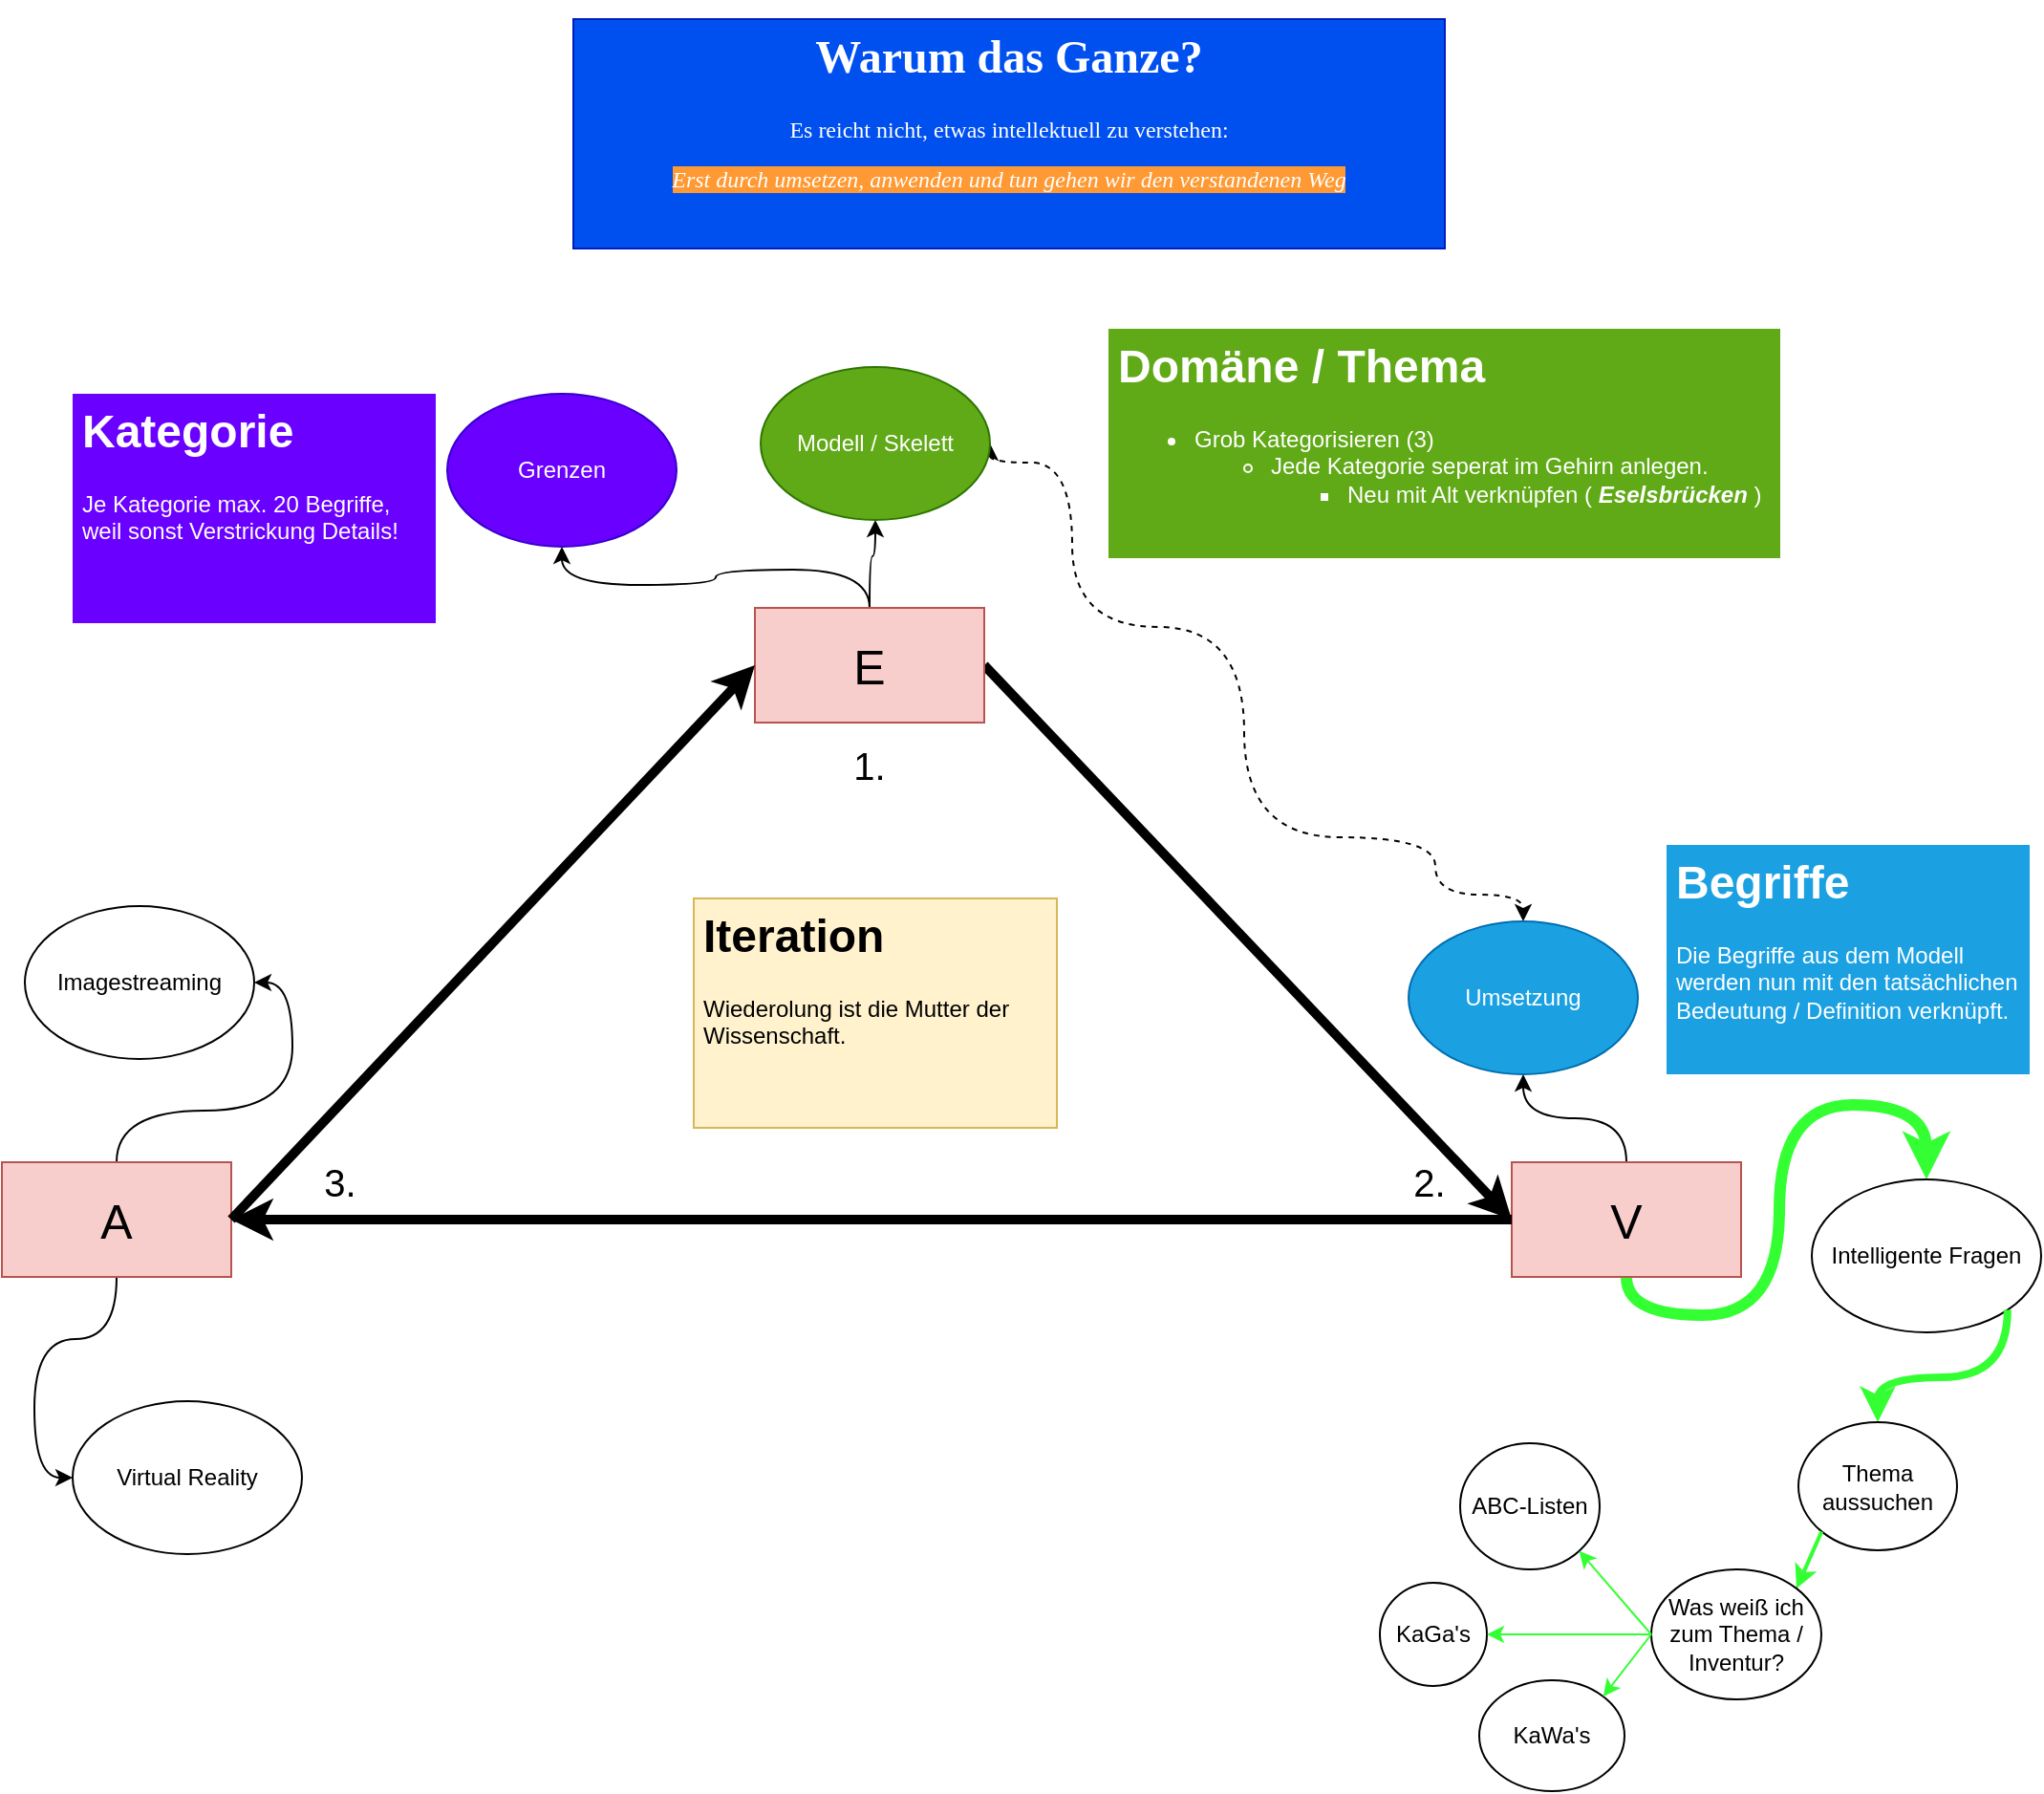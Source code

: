 <mxfile version="13.5.4" type="github">
  <diagram id="7l1dg0tEb2V09woH2qkD" name="Page-1">
    <mxGraphModel dx="1730" dy="1785" grid="0" gridSize="10" guides="1" tooltips="1" connect="1" arrows="1" fold="1" page="1" pageScale="1" pageWidth="1169" pageHeight="827" math="0" shadow="0">
      <root>
        <mxCell id="0" />
        <mxCell id="1" parent="0" />
        <mxCell id="96YwABl5tEflGrhusscS-23" style="rounded=0;orthogonalLoop=1;jettySize=auto;html=1;exitX=1;exitY=0.5;exitDx=0;exitDy=0;entryX=0;entryY=0.5;entryDx=0;entryDy=0;endArrow=classic;endFill=1;strokeWidth=5;" parent="1" source="96YwABl5tEflGrhusscS-2" target="96YwABl5tEflGrhusscS-4" edge="1">
          <mxGeometry relative="1" as="geometry" />
        </mxCell>
        <mxCell id="96YwABl5tEflGrhusscS-26" style="edgeStyle=orthogonalEdgeStyle;curved=1;rounded=0;orthogonalLoop=1;jettySize=auto;html=1;exitX=0.5;exitY=0;exitDx=0;exitDy=0;entryX=0.5;entryY=1;entryDx=0;entryDy=0;endArrow=classic;endFill=1;strokeWidth=1;startArrow=none;startFill=0;" parent="1" source="96YwABl5tEflGrhusscS-2" target="96YwABl5tEflGrhusscS-6" edge="1">
          <mxGeometry relative="1" as="geometry">
            <Array as="points">
              <mxPoint x="512" y="175" />
              <mxPoint x="515" y="175" />
            </Array>
          </mxGeometry>
        </mxCell>
        <mxCell id="96YwABl5tEflGrhusscS-31" style="edgeStyle=orthogonalEdgeStyle;rounded=0;orthogonalLoop=1;jettySize=auto;html=1;exitX=0.5;exitY=0;exitDx=0;exitDy=0;entryX=0.5;entryY=1;entryDx=0;entryDy=0;startArrow=none;startFill=0;endArrow=classic;endFill=1;strokeWidth=1;curved=1;" parent="1" source="96YwABl5tEflGrhusscS-2" target="96YwABl5tEflGrhusscS-30" edge="1">
          <mxGeometry relative="1" as="geometry" />
        </mxCell>
        <mxCell id="96YwABl5tEflGrhusscS-2" value="&lt;font style=&quot;font-size: 25px&quot;&gt;E&lt;/font&gt;" style="rounded=0;whiteSpace=wrap;html=1;fillColor=#f8cecc;strokeColor=#b85450;" parent="1" vertex="1">
          <mxGeometry x="452" y="202" width="120" height="60" as="geometry" />
        </mxCell>
        <mxCell id="96YwABl5tEflGrhusscS-9" style="edgeStyle=orthogonalEdgeStyle;rounded=0;orthogonalLoop=1;jettySize=auto;html=1;exitX=0.5;exitY=0;exitDx=0;exitDy=0;entryX=1;entryY=0.5;entryDx=0;entryDy=0;curved=1;" parent="1" source="96YwABl5tEflGrhusscS-3" target="96YwABl5tEflGrhusscS-7" edge="1">
          <mxGeometry relative="1" as="geometry" />
        </mxCell>
        <mxCell id="96YwABl5tEflGrhusscS-10" style="edgeStyle=orthogonalEdgeStyle;rounded=0;orthogonalLoop=1;jettySize=auto;html=1;exitX=0.5;exitY=1;exitDx=0;exitDy=0;entryX=0;entryY=0.5;entryDx=0;entryDy=0;curved=1;" parent="1" source="96YwABl5tEflGrhusscS-3" target="96YwABl5tEflGrhusscS-8" edge="1">
          <mxGeometry relative="1" as="geometry" />
        </mxCell>
        <mxCell id="96YwABl5tEflGrhusscS-3" value="&lt;font style=&quot;font-size: 25px&quot;&gt;A&lt;/font&gt;" style="rounded=0;whiteSpace=wrap;html=1;fillColor=#f8cecc;strokeColor=#b85450;" parent="1" vertex="1">
          <mxGeometry x="58" y="492" width="120" height="60" as="geometry" />
        </mxCell>
        <mxCell id="96YwABl5tEflGrhusscS-16" style="edgeStyle=orthogonalEdgeStyle;rounded=0;orthogonalLoop=1;jettySize=auto;html=1;exitX=0.5;exitY=1;exitDx=0;exitDy=0;entryX=0.5;entryY=0;entryDx=0;entryDy=0;curved=1;strokeWidth=6;strokeColor=#33FF33;" parent="1" source="96YwABl5tEflGrhusscS-4" target="96YwABl5tEflGrhusscS-12" edge="1">
          <mxGeometry relative="1" as="geometry">
            <Array as="points">
              <mxPoint x="908" y="572" />
              <mxPoint x="988" y="572" />
              <mxPoint x="988" y="462" />
              <mxPoint x="1065" y="462" />
            </Array>
          </mxGeometry>
        </mxCell>
        <mxCell id="96YwABl5tEflGrhusscS-20" style="edgeStyle=orthogonalEdgeStyle;rounded=0;orthogonalLoop=1;jettySize=auto;html=1;exitX=0.5;exitY=0;exitDx=0;exitDy=0;entryX=0.5;entryY=1;entryDx=0;entryDy=0;curved=1;" parent="1" source="96YwABl5tEflGrhusscS-4" target="96YwABl5tEflGrhusscS-11" edge="1">
          <mxGeometry relative="1" as="geometry" />
        </mxCell>
        <mxCell id="96YwABl5tEflGrhusscS-4" value="&lt;font style=&quot;font-size: 25px&quot;&gt;V&lt;/font&gt;" style="rounded=0;whiteSpace=wrap;html=1;fillColor=#f8cecc;strokeColor=#b85450;" parent="1" vertex="1">
          <mxGeometry x="848" y="492" width="120" height="60" as="geometry" />
        </mxCell>
        <mxCell id="96YwABl5tEflGrhusscS-27" style="edgeStyle=orthogonalEdgeStyle;curved=1;rounded=0;orthogonalLoop=1;jettySize=auto;html=1;exitX=1;exitY=0.5;exitDx=0;exitDy=0;entryX=0.5;entryY=0;entryDx=0;entryDy=0;startArrow=classic;startFill=1;endArrow=classic;endFill=1;strokeWidth=1;dashed=1;" parent="1" source="96YwABl5tEflGrhusscS-6" target="96YwABl5tEflGrhusscS-11" edge="1">
          <mxGeometry relative="1" as="geometry">
            <Array as="points">
              <mxPoint x="575" y="126" />
              <mxPoint x="618" y="126" />
              <mxPoint x="618" y="212" />
              <mxPoint x="708" y="212" />
              <mxPoint x="708" y="322" />
              <mxPoint x="808" y="322" />
              <mxPoint x="808" y="352" />
              <mxPoint x="854" y="352" />
            </Array>
          </mxGeometry>
        </mxCell>
        <mxCell id="96YwABl5tEflGrhusscS-6" value="Modell / Skelett" style="ellipse;whiteSpace=wrap;html=1;fillColor=#60a917;strokeColor=#2D7600;fontColor=#ffffff;" parent="1" vertex="1">
          <mxGeometry x="455" y="76" width="120" height="80" as="geometry" />
        </mxCell>
        <mxCell id="96YwABl5tEflGrhusscS-7" value="Imagestreaming" style="ellipse;whiteSpace=wrap;html=1;" parent="1" vertex="1">
          <mxGeometry x="70" y="358" width="120" height="80" as="geometry" />
        </mxCell>
        <mxCell id="96YwABl5tEflGrhusscS-8" value="Virtual Reality" style="ellipse;whiteSpace=wrap;html=1;" parent="1" vertex="1">
          <mxGeometry x="95" y="617" width="120" height="80" as="geometry" />
        </mxCell>
        <mxCell id="96YwABl5tEflGrhusscS-11" value="Umsetzung" style="ellipse;whiteSpace=wrap;html=1;fillColor=#1ba1e2;strokeColor=#006EAF;fontColor=#ffffff;" parent="1" vertex="1">
          <mxGeometry x="794" y="366" width="120" height="80" as="geometry" />
        </mxCell>
        <mxCell id="96YwABl5tEflGrhusscS-12" value="Intelligente Fragen" style="ellipse;whiteSpace=wrap;html=1;" parent="1" vertex="1">
          <mxGeometry x="1005" y="501" width="120" height="80" as="geometry" />
        </mxCell>
        <mxCell id="96YwABl5tEflGrhusscS-13" value="ABC-Listen" style="ellipse;whiteSpace=wrap;html=1;" parent="1" vertex="1">
          <mxGeometry x="821" y="639" width="73" height="66" as="geometry" />
        </mxCell>
        <mxCell id="96YwABl5tEflGrhusscS-14" value="KaWa&#39;s" style="ellipse;whiteSpace=wrap;html=1;" parent="1" vertex="1">
          <mxGeometry x="831" y="763" width="76" height="58" as="geometry" />
        </mxCell>
        <mxCell id="96YwABl5tEflGrhusscS-15" value="KaGa&#39;s" style="ellipse;whiteSpace=wrap;html=1;" parent="1" vertex="1">
          <mxGeometry x="779" y="712" width="56" height="54" as="geometry" />
        </mxCell>
        <mxCell id="96YwABl5tEflGrhusscS-24" style="rounded=0;orthogonalLoop=1;jettySize=auto;html=1;exitX=0;exitY=0.5;exitDx=0;exitDy=0;entryX=1;entryY=0.5;entryDx=0;entryDy=0;endArrow=none;endFill=0;strokeWidth=5;startArrow=classic;startFill=1;" parent="1" source="96YwABl5tEflGrhusscS-2" target="96YwABl5tEflGrhusscS-3" edge="1">
          <mxGeometry relative="1" as="geometry">
            <mxPoint x="374" y="332" as="sourcePoint" />
            <mxPoint x="650" y="622" as="targetPoint" />
          </mxGeometry>
        </mxCell>
        <mxCell id="96YwABl5tEflGrhusscS-25" style="rounded=0;orthogonalLoop=1;jettySize=auto;html=1;exitX=0;exitY=0.5;exitDx=0;exitDy=0;endArrow=classic;endFill=1;entryX=1;entryY=0.5;entryDx=0;entryDy=0;strokeWidth=5;startArrow=none;startFill=0;" parent="1" source="96YwABl5tEflGrhusscS-4" target="96YwABl5tEflGrhusscS-3" edge="1">
          <mxGeometry relative="1" as="geometry">
            <mxPoint x="462" y="242" as="sourcePoint" />
            <mxPoint x="358" y="532" as="targetPoint" />
          </mxGeometry>
        </mxCell>
        <mxCell id="96YwABl5tEflGrhusscS-28" value="&lt;h1&gt;Domäne / Thema&lt;/h1&gt;&lt;p style=&quot;text-align: justify&quot;&gt;&lt;/p&gt;&lt;p style=&quot;text-align: justify&quot;&gt;&lt;/p&gt;&lt;ul&gt;&lt;li&gt;Grob Kategorisieren (3)&lt;/li&gt;&lt;ul&gt;&lt;li&gt;Jede Kategorie seperat im Gehirn anlegen.&lt;/li&gt;&lt;ul&gt;&lt;li&gt;Neu mit Alt verknüpfen ( &lt;b&gt;&lt;i&gt;Eselsbrücken&lt;/i&gt;&lt;/b&gt; )&lt;/li&gt;&lt;/ul&gt;&lt;/ul&gt;&lt;/ul&gt;&lt;p&gt;&lt;/p&gt;&lt;p&gt;&lt;/p&gt;" style="text;html=1;fillColor=#60a917;spacing=5;spacingTop=-20;whiteSpace=wrap;overflow=hidden;rounded=0;fontColor=#ffffff;" parent="1" vertex="1">
          <mxGeometry x="637" y="56" width="351.5" height="120" as="geometry" />
        </mxCell>
        <mxCell id="96YwABl5tEflGrhusscS-30" value="Grenzen" style="ellipse;whiteSpace=wrap;html=1;fillColor=#6a00ff;strokeColor=#3700CC;fontColor=#ffffff;" parent="1" vertex="1">
          <mxGeometry x="291" y="90" width="120" height="80" as="geometry" />
        </mxCell>
        <mxCell id="96YwABl5tEflGrhusscS-32" value="&lt;h1&gt;Kategorie&lt;/h1&gt;&lt;p&gt;Je Kategorie max. 20 Begriffe, weil sonst Verstrickung Details!&lt;/p&gt;" style="text;html=1;fillColor=#6a00ff;spacing=5;spacingTop=-20;whiteSpace=wrap;overflow=hidden;rounded=0;fontColor=#ffffff;" parent="1" vertex="1">
          <mxGeometry x="95" y="90" width="190" height="120" as="geometry" />
        </mxCell>
        <mxCell id="96YwABl5tEflGrhusscS-34" value="&lt;h1&gt;Begriffe&lt;/h1&gt;&lt;p&gt;Die Begriffe aus dem Modell werden nun mit den tatsächlichen Bedeutung / Definition verknüpft.&lt;/p&gt;" style="text;html=1;fillColor=#1ba1e2;spacing=5;spacingTop=-20;whiteSpace=wrap;overflow=hidden;rounded=0;fontColor=#ffffff;" parent="1" vertex="1">
          <mxGeometry x="929" y="326" width="190" height="120" as="geometry" />
        </mxCell>
        <mxCell id="96YwABl5tEflGrhusscS-36" value="&lt;font style=&quot;font-size: 20px&quot;&gt;1.&lt;/font&gt;" style="text;html=1;strokeColor=none;fillColor=none;align=center;verticalAlign=middle;whiteSpace=wrap;rounded=0;" parent="1" vertex="1">
          <mxGeometry x="492" y="274" width="40" height="20" as="geometry" />
        </mxCell>
        <mxCell id="96YwABl5tEflGrhusscS-37" value="&lt;font style=&quot;font-size: 20px&quot;&gt;2.&lt;/font&gt;" style="text;html=1;strokeColor=none;fillColor=none;align=center;verticalAlign=middle;whiteSpace=wrap;rounded=0;" parent="1" vertex="1">
          <mxGeometry x="785" y="492" width="40" height="20" as="geometry" />
        </mxCell>
        <mxCell id="96YwABl5tEflGrhusscS-38" value="&lt;font style=&quot;font-size: 20px&quot;&gt;3.&lt;/font&gt;" style="text;html=1;strokeColor=none;fillColor=none;align=center;verticalAlign=middle;whiteSpace=wrap;rounded=0;" parent="1" vertex="1">
          <mxGeometry x="215" y="492" width="40" height="20" as="geometry" />
        </mxCell>
        <mxCell id="XxDKk7C5Enc9TNX7SFU2-5" style="edgeStyle=orthogonalEdgeStyle;rounded=0;orthogonalLoop=1;jettySize=auto;html=1;exitX=1;exitY=1;exitDx=0;exitDy=0;entryX=0.5;entryY=0;entryDx=0;entryDy=0;curved=1;strokeColor=#33FF33;strokeWidth=4;" edge="1" parent="1" target="XxDKk7C5Enc9TNX7SFU2-6" source="96YwABl5tEflGrhusscS-12">
          <mxGeometry relative="1" as="geometry">
            <mxPoint x="931" y="774" as="sourcePoint" />
          </mxGeometry>
        </mxCell>
        <mxCell id="XxDKk7C5Enc9TNX7SFU2-6" value="Thema aussuchen" style="ellipse;whiteSpace=wrap;html=1;" vertex="1" parent="1">
          <mxGeometry x="998" y="628" width="83" height="67" as="geometry" />
        </mxCell>
        <mxCell id="XxDKk7C5Enc9TNX7SFU2-7" style="rounded=0;orthogonalLoop=1;jettySize=auto;html=1;exitX=0;exitY=1;exitDx=0;exitDy=0;entryX=1;entryY=0;entryDx=0;entryDy=0;strokeColor=#33FF33;strokeWidth=2;" edge="1" parent="1" target="XxDKk7C5Enc9TNX7SFU2-8" source="XxDKk7C5Enc9TNX7SFU2-6">
          <mxGeometry relative="1" as="geometry">
            <mxPoint x="764" y="802" as="sourcePoint" />
          </mxGeometry>
        </mxCell>
        <mxCell id="XxDKk7C5Enc9TNX7SFU2-8" value="Was weiß ich zum Thema / Inventur?" style="ellipse;whiteSpace=wrap;html=1;" vertex="1" parent="1">
          <mxGeometry x="921" y="705" width="89" height="68" as="geometry" />
        </mxCell>
        <mxCell id="XxDKk7C5Enc9TNX7SFU2-10" style="rounded=0;orthogonalLoop=1;jettySize=auto;html=1;exitX=0;exitY=0.5;exitDx=0;exitDy=0;entryX=1;entryY=0;entryDx=0;entryDy=0;strokeColor=#33FF33;" edge="1" parent="1" source="XxDKk7C5Enc9TNX7SFU2-8" target="96YwABl5tEflGrhusscS-14">
          <mxGeometry relative="1" as="geometry">
            <mxPoint x="794.026" y="712.284" as="sourcePoint" />
            <mxPoint x="910.1" y="678" as="targetPoint" />
          </mxGeometry>
        </mxCell>
        <mxCell id="XxDKk7C5Enc9TNX7SFU2-12" style="rounded=0;orthogonalLoop=1;jettySize=auto;html=1;exitX=0;exitY=0.5;exitDx=0;exitDy=0;entryX=1;entryY=0.5;entryDx=0;entryDy=0;strokeColor=#33FF33;" edge="1" parent="1" source="XxDKk7C5Enc9TNX7SFU2-8" target="96YwABl5tEflGrhusscS-15">
          <mxGeometry relative="1" as="geometry">
            <mxPoint x="864" y="699" as="sourcePoint" />
            <mxPoint x="773" y="711" as="targetPoint" />
          </mxGeometry>
        </mxCell>
        <mxCell id="XxDKk7C5Enc9TNX7SFU2-14" style="rounded=0;orthogonalLoop=1;jettySize=auto;html=1;exitX=0;exitY=0.5;exitDx=0;exitDy=0;entryX=1;entryY=1;entryDx=0;entryDy=0;strokeColor=#33FF33;" edge="1" parent="1" source="XxDKk7C5Enc9TNX7SFU2-8" target="96YwABl5tEflGrhusscS-13">
          <mxGeometry relative="1" as="geometry">
            <mxPoint x="882" y="689" as="sourcePoint" />
            <mxPoint x="791" y="701" as="targetPoint" />
          </mxGeometry>
        </mxCell>
        <mxCell id="XxDKk7C5Enc9TNX7SFU2-15" value="&lt;h1&gt;Iteration&lt;br&gt;&lt;/h1&gt;&lt;p&gt;Wiederolung ist die Mutter der Wissenschaft.&lt;/p&gt;" style="text;html=1;strokeColor=#d6b656;fillColor=#fff2cc;spacing=5;spacingTop=-20;whiteSpace=wrap;overflow=hidden;rounded=0;" vertex="1" parent="1">
          <mxGeometry x="420" y="354" width="190" height="120" as="geometry" />
        </mxCell>
        <mxCell id="XxDKk7C5Enc9TNX7SFU2-16" value="&lt;h1 align=&quot;center&quot;&gt;&lt;font face=&quot;Comic Sans MS&quot;&gt;Warum das Ganze?&lt;br&gt;&lt;/font&gt;&lt;/h1&gt;&lt;div align=&quot;center&quot;&gt;&lt;font face=&quot;Comic Sans MS&quot;&gt;Es reicht nicht, etwas intellektuell zu verstehen:&lt;/font&gt;&lt;/div&gt;&lt;div align=&quot;left&quot;&gt;&lt;blockquote&gt;&lt;div&gt;&lt;span style=&quot;background-color: rgb(255 , 153 , 51)&quot;&gt;&lt;font face=&quot;Times New Roman&quot; color=&quot;#FFFFFF&quot;&gt;&lt;i&gt;Erst durch umsetzen, anwenden und tun gehen wir den verstandenen Weg&lt;/i&gt;&lt;/font&gt;&lt;/span&gt;&lt;font face=&quot;Comic Sans MS&quot;&gt;&lt;br&gt;&lt;/font&gt;&lt;/div&gt;&lt;/blockquote&gt;&lt;/div&gt;" style="text;html=1;strokeColor=#001DBC;fillColor=#0050ef;spacing=5;spacingTop=-20;whiteSpace=wrap;overflow=hidden;rounded=0;fontColor=#ffffff;align=center;" vertex="1" parent="1">
          <mxGeometry x="357" y="-106" width="456" height="120" as="geometry" />
        </mxCell>
      </root>
    </mxGraphModel>
  </diagram>
</mxfile>
